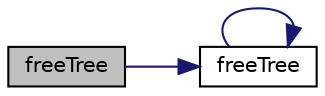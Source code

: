 digraph "freeTree"
{
  edge [fontname="Helvetica",fontsize="10",labelfontname="Helvetica",labelfontsize="10"];
  node [fontname="Helvetica",fontsize="10",shape=record];
  rankdir="LR";
  Node0 [label="freeTree",height=0.2,width=0.4,color="black", fillcolor="grey75", style="filled", fontcolor="black"];
  Node0 -> Node1 [color="midnightblue",fontsize="10",style="solid",fontname="Helvetica"];
  Node1 [label="freeTree",height=0.2,width=0.4,color="black", fillcolor="white", style="filled",URL="$Tree_8c.html#a417d9967b2c80988e4ebd573cf081c43",tooltip="Frees the tree. "];
  Node1 -> Node1 [color="midnightblue",fontsize="10",style="solid",fontname="Helvetica"];
}

